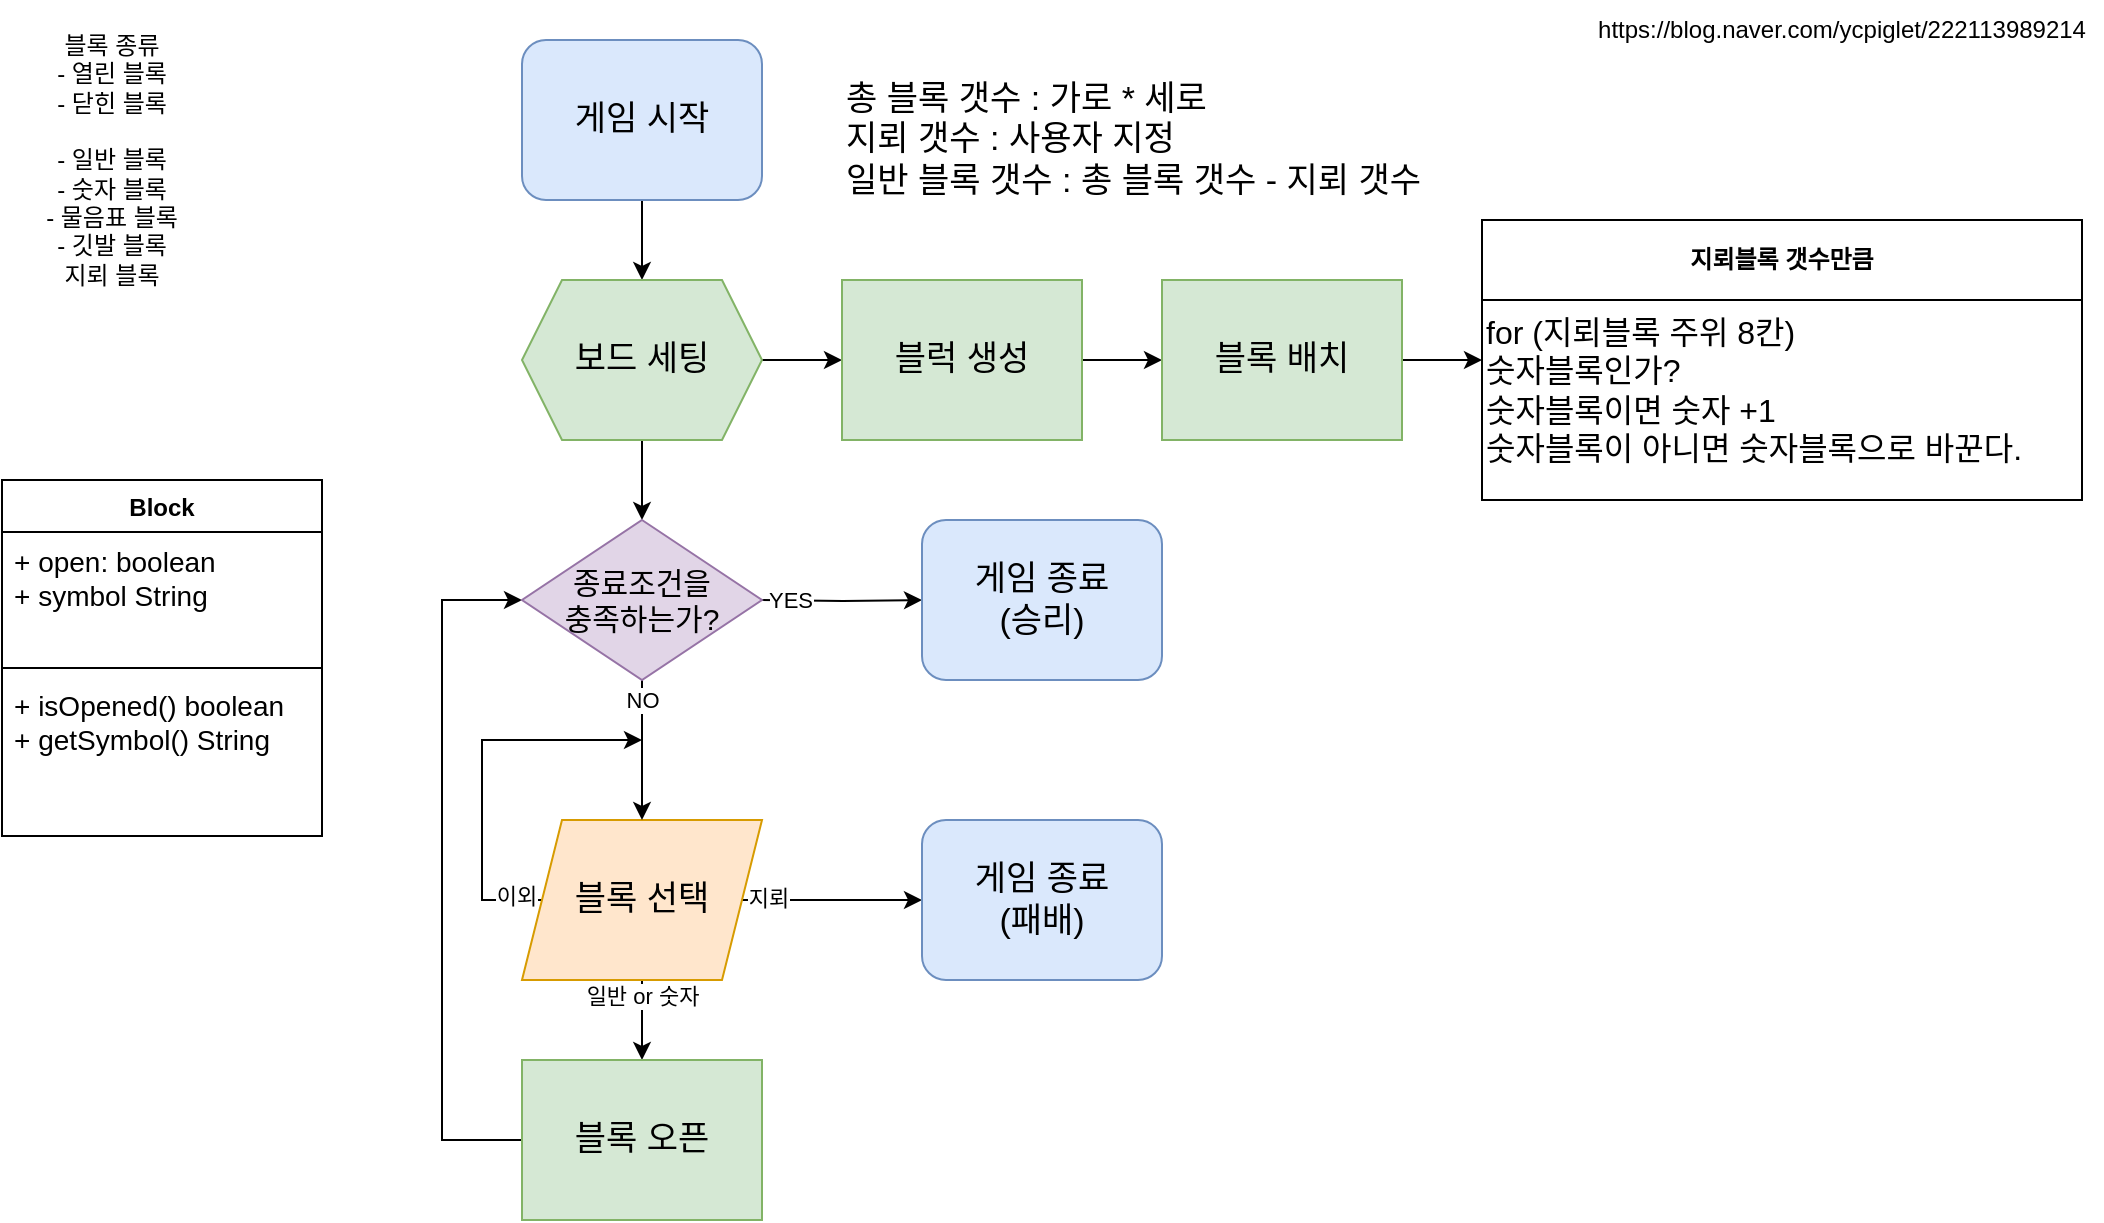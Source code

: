 <mxfile version="24.7.6">
  <diagram id="C5RBs43oDa-KdzZeNtuy" name="Page-1">
    <mxGraphModel dx="695" dy="755" grid="1" gridSize="10" guides="1" tooltips="1" connect="1" arrows="1" fold="1" page="1" pageScale="1" pageWidth="827" pageHeight="1169" math="0" shadow="0">
      <root>
        <mxCell id="WIyWlLk6GJQsqaUBKTNV-0" />
        <mxCell id="WIyWlLk6GJQsqaUBKTNV-1" parent="WIyWlLk6GJQsqaUBKTNV-0" />
        <mxCell id="WfOOoD9RHd-EX-u53SII-0" value="블록 종류&lt;div&gt;- 열린 블록&lt;/div&gt;&lt;div&gt;- 닫힌 블록&lt;/div&gt;&lt;div&gt;&lt;br&gt;&lt;/div&gt;&lt;div&gt;- 일반 블록&lt;/div&gt;&lt;div&gt;- 숫자 블록&lt;/div&gt;&lt;div&gt;- 물음표 블록&lt;/div&gt;&lt;div&gt;- 깃발 블록&lt;/div&gt;&lt;div&gt;지뢰 블록&lt;/div&gt;" style="text;html=1;align=center;verticalAlign=middle;whiteSpace=wrap;rounded=0;" vertex="1" parent="WIyWlLk6GJQsqaUBKTNV-1">
          <mxGeometry x="20" y="30" width="110" height="140" as="geometry" />
        </mxCell>
        <mxCell id="WfOOoD9RHd-EX-u53SII-37" style="edgeStyle=orthogonalEdgeStyle;rounded=0;orthogonalLoop=1;jettySize=auto;html=1;exitX=0.5;exitY=1;exitDx=0;exitDy=0;entryX=0.5;entryY=0;entryDx=0;entryDy=0;" edge="1" parent="WIyWlLk6GJQsqaUBKTNV-1" source="WfOOoD9RHd-EX-u53SII-16" target="WfOOoD9RHd-EX-u53SII-17">
          <mxGeometry relative="1" as="geometry" />
        </mxCell>
        <mxCell id="WfOOoD9RHd-EX-u53SII-16" value="게임 시작" style="rounded=1;whiteSpace=wrap;html=1;fillColor=#dae8fc;strokeColor=#6c8ebf;fontSize=17;" vertex="1" parent="WIyWlLk6GJQsqaUBKTNV-1">
          <mxGeometry x="280" y="40" width="120" height="80" as="geometry" />
        </mxCell>
        <mxCell id="WfOOoD9RHd-EX-u53SII-60" style="edgeStyle=orthogonalEdgeStyle;rounded=0;orthogonalLoop=1;jettySize=auto;html=1;exitX=1;exitY=0.5;exitDx=0;exitDy=0;" edge="1" parent="WIyWlLk6GJQsqaUBKTNV-1" source="WfOOoD9RHd-EX-u53SII-17" target="WfOOoD9RHd-EX-u53SII-18">
          <mxGeometry relative="1" as="geometry" />
        </mxCell>
        <mxCell id="WfOOoD9RHd-EX-u53SII-71" style="edgeStyle=orthogonalEdgeStyle;rounded=0;orthogonalLoop=1;jettySize=auto;html=1;exitX=0.5;exitY=1;exitDx=0;exitDy=0;entryX=0.5;entryY=0;entryDx=0;entryDy=0;" edge="1" parent="WIyWlLk6GJQsqaUBKTNV-1" source="WfOOoD9RHd-EX-u53SII-17" target="WfOOoD9RHd-EX-u53SII-70">
          <mxGeometry relative="1" as="geometry" />
        </mxCell>
        <mxCell id="WfOOoD9RHd-EX-u53SII-17" value="보드 세팅" style="shape=hexagon;perimeter=hexagonPerimeter2;whiteSpace=wrap;html=1;fixedSize=1;fontSize=17;fillColor=#d5e8d4;strokeColor=#82b366;" vertex="1" parent="WIyWlLk6GJQsqaUBKTNV-1">
          <mxGeometry x="280" y="160" width="120" height="80" as="geometry" />
        </mxCell>
        <mxCell id="WfOOoD9RHd-EX-u53SII-67" style="edgeStyle=orthogonalEdgeStyle;rounded=0;orthogonalLoop=1;jettySize=auto;html=1;exitX=1;exitY=0.5;exitDx=0;exitDy=0;entryX=0;entryY=0.5;entryDx=0;entryDy=0;" edge="1" parent="WIyWlLk6GJQsqaUBKTNV-1" source="WfOOoD9RHd-EX-u53SII-18" target="WfOOoD9RHd-EX-u53SII-19">
          <mxGeometry relative="1" as="geometry" />
        </mxCell>
        <mxCell id="WfOOoD9RHd-EX-u53SII-18" value="블럭 생성" style="rounded=0;whiteSpace=wrap;html=1;fillColor=#d5e8d4;strokeColor=#82b366;fontSize=17;align=center;" vertex="1" parent="WIyWlLk6GJQsqaUBKTNV-1">
          <mxGeometry x="440" y="160" width="120" height="80" as="geometry" />
        </mxCell>
        <mxCell id="WfOOoD9RHd-EX-u53SII-69" style="edgeStyle=orthogonalEdgeStyle;rounded=0;orthogonalLoop=1;jettySize=auto;html=1;exitX=1;exitY=0.5;exitDx=0;exitDy=0;entryX=0;entryY=0.5;entryDx=0;entryDy=0;" edge="1" parent="WIyWlLk6GJQsqaUBKTNV-1" source="WfOOoD9RHd-EX-u53SII-19" target="WfOOoD9RHd-EX-u53SII-63">
          <mxGeometry relative="1" as="geometry" />
        </mxCell>
        <mxCell id="WfOOoD9RHd-EX-u53SII-19" value="블록 배치" style="rounded=0;whiteSpace=wrap;html=1;fillColor=#d5e8d4;strokeColor=#82b366;fontSize=17;" vertex="1" parent="WIyWlLk6GJQsqaUBKTNV-1">
          <mxGeometry x="600" y="160" width="120" height="80" as="geometry" />
        </mxCell>
        <mxCell id="WfOOoD9RHd-EX-u53SII-36" style="edgeStyle=orthogonalEdgeStyle;rounded=0;orthogonalLoop=1;jettySize=auto;html=1;exitX=0.5;exitY=1;exitDx=0;exitDy=0;entryX=0.5;entryY=0;entryDx=0;entryDy=0;" edge="1" parent="WIyWlLk6GJQsqaUBKTNV-1" source="WfOOoD9RHd-EX-u53SII-21">
          <mxGeometry relative="1" as="geometry">
            <mxPoint x="340" y="550" as="targetPoint" />
          </mxGeometry>
        </mxCell>
        <mxCell id="WfOOoD9RHd-EX-u53SII-79" value="일반 or 숫자" style="edgeLabel;html=1;align=center;verticalAlign=middle;resizable=0;points=[];" vertex="1" connectable="0" parent="WfOOoD9RHd-EX-u53SII-36">
          <mxGeometry x="-0.605" relative="1" as="geometry">
            <mxPoint as="offset" />
          </mxGeometry>
        </mxCell>
        <mxCell id="WfOOoD9RHd-EX-u53SII-46" style="edgeStyle=orthogonalEdgeStyle;rounded=0;orthogonalLoop=1;jettySize=auto;html=1;exitX=0;exitY=0.5;exitDx=0;exitDy=0;" edge="1" parent="WIyWlLk6GJQsqaUBKTNV-1" source="WfOOoD9RHd-EX-u53SII-21">
          <mxGeometry relative="1" as="geometry">
            <mxPoint x="340" y="390" as="targetPoint" />
            <Array as="points">
              <mxPoint x="260" y="470" />
              <mxPoint x="260" y="390" />
            </Array>
          </mxGeometry>
        </mxCell>
        <mxCell id="WfOOoD9RHd-EX-u53SII-78" value="이외" style="edgeLabel;html=1;align=center;verticalAlign=middle;resizable=0;points=[];" vertex="1" connectable="0" parent="WfOOoD9RHd-EX-u53SII-46">
          <mxGeometry x="-0.863" y="-2" relative="1" as="geometry">
            <mxPoint as="offset" />
          </mxGeometry>
        </mxCell>
        <mxCell id="WfOOoD9RHd-EX-u53SII-56" style="edgeStyle=orthogonalEdgeStyle;rounded=0;orthogonalLoop=1;jettySize=auto;html=1;exitX=1;exitY=0.5;exitDx=0;exitDy=0;entryX=0;entryY=0.5;entryDx=0;entryDy=0;" edge="1" parent="WIyWlLk6GJQsqaUBKTNV-1" source="WfOOoD9RHd-EX-u53SII-21" target="WfOOoD9RHd-EX-u53SII-55">
          <mxGeometry relative="1" as="geometry">
            <mxPoint x="420" y="470" as="targetPoint" />
          </mxGeometry>
        </mxCell>
        <mxCell id="WfOOoD9RHd-EX-u53SII-77" value="지뢰" style="edgeLabel;html=1;align=center;verticalAlign=middle;resizable=0;points=[];" vertex="1" connectable="0" parent="WfOOoD9RHd-EX-u53SII-56">
          <mxGeometry x="-0.711" y="1" relative="1" as="geometry">
            <mxPoint as="offset" />
          </mxGeometry>
        </mxCell>
        <mxCell id="WfOOoD9RHd-EX-u53SII-21" value="블록 선택" style="shape=parallelogram;perimeter=parallelogramPerimeter;whiteSpace=wrap;html=1;fixedSize=1;fillColor=#ffe6cc;strokeColor=#d79b00;fontSize=17;" vertex="1" parent="WIyWlLk6GJQsqaUBKTNV-1">
          <mxGeometry x="280" y="430" width="120" height="80" as="geometry" />
        </mxCell>
        <mxCell id="WfOOoD9RHd-EX-u53SII-47" value="Block" style="swimlane;fontStyle=1;align=center;verticalAlign=top;childLayout=stackLayout;horizontal=1;startSize=26;horizontalStack=0;resizeParent=1;resizeParentMax=0;resizeLast=0;collapsible=1;marginBottom=0;whiteSpace=wrap;html=1;" vertex="1" parent="WIyWlLk6GJQsqaUBKTNV-1">
          <mxGeometry x="20" y="260" width="160" height="178" as="geometry" />
        </mxCell>
        <mxCell id="WfOOoD9RHd-EX-u53SII-48" value="+ open: boolean&lt;div style=&quot;font-size: 14px;&quot;&gt;+ symbol String&lt;/div&gt;" style="text;strokeColor=none;fillColor=none;align=left;verticalAlign=top;spacingLeft=4;spacingRight=4;overflow=hidden;rotatable=0;points=[[0,0.5],[1,0.5]];portConstraint=eastwest;whiteSpace=wrap;html=1;fontSize=14;" vertex="1" parent="WfOOoD9RHd-EX-u53SII-47">
          <mxGeometry y="26" width="160" height="64" as="geometry" />
        </mxCell>
        <mxCell id="WfOOoD9RHd-EX-u53SII-49" value="" style="line;strokeWidth=1;fillColor=none;align=left;verticalAlign=middle;spacingTop=-1;spacingLeft=3;spacingRight=3;rotatable=0;labelPosition=right;points=[];portConstraint=eastwest;strokeColor=inherit;" vertex="1" parent="WfOOoD9RHd-EX-u53SII-47">
          <mxGeometry y="90" width="160" height="8" as="geometry" />
        </mxCell>
        <mxCell id="WfOOoD9RHd-EX-u53SII-50" value="+ isOpened() boolean&lt;div style=&quot;font-size: 14px;&quot;&gt;+ getSymbol() String&lt;/div&gt;" style="text;strokeColor=none;fillColor=none;align=left;verticalAlign=top;spacingLeft=4;spacingRight=4;overflow=hidden;rotatable=0;points=[[0,0.5],[1,0.5]];portConstraint=eastwest;whiteSpace=wrap;html=1;fontSize=14;" vertex="1" parent="WfOOoD9RHd-EX-u53SII-47">
          <mxGeometry y="98" width="160" height="80" as="geometry" />
        </mxCell>
        <mxCell id="WfOOoD9RHd-EX-u53SII-55" value="게임 종료&lt;div&gt;(패배)&lt;/div&gt;" style="rounded=1;whiteSpace=wrap;html=1;fillColor=#dae8fc;strokeColor=#6c8ebf;fontSize=17;" vertex="1" parent="WIyWlLk6GJQsqaUBKTNV-1">
          <mxGeometry x="480" y="430" width="120" height="80" as="geometry" />
        </mxCell>
        <mxCell id="WfOOoD9RHd-EX-u53SII-59" style="edgeStyle=orthogonalEdgeStyle;rounded=0;orthogonalLoop=1;jettySize=auto;html=1;exitX=0;exitY=0.5;exitDx=0;exitDy=0;" edge="1" parent="WIyWlLk6GJQsqaUBKTNV-1" source="WfOOoD9RHd-EX-u53SII-58">
          <mxGeometry relative="1" as="geometry">
            <mxPoint x="280" y="320" as="targetPoint" />
            <mxPoint x="220" y="520" as="sourcePoint" />
            <Array as="points">
              <mxPoint x="240" y="590" />
              <mxPoint x="240" y="320" />
            </Array>
          </mxGeometry>
        </mxCell>
        <mxCell id="WfOOoD9RHd-EX-u53SII-58" value="블록 오픈" style="rounded=0;whiteSpace=wrap;html=1;fillColor=#d5e8d4;strokeColor=#82b366;fontSize=17;" vertex="1" parent="WIyWlLk6GJQsqaUBKTNV-1">
          <mxGeometry x="280" y="550" width="120" height="80" as="geometry" />
        </mxCell>
        <mxCell id="WfOOoD9RHd-EX-u53SII-61" value="&lt;span style=&quot;font-size: 17px;&quot;&gt;총 블록 갯수 : 가로 * 세로&lt;/span&gt;&lt;div style=&quot;font-size: 17px;&quot;&gt;지뢰 갯수 : 사용자 지정&lt;/div&gt;&lt;div style=&quot;font-size: 17px;&quot;&gt;일반 블록 갯수 : 총 블록 갯수 - 지뢰 갯수&lt;/div&gt;" style="text;html=1;align=left;verticalAlign=middle;whiteSpace=wrap;rounded=0;" vertex="1" parent="WIyWlLk6GJQsqaUBKTNV-1">
          <mxGeometry x="440" y="60" width="370" height="60" as="geometry" />
        </mxCell>
        <mxCell id="WfOOoD9RHd-EX-u53SII-63" value="지뢰블록 갯수만큼" style="swimlane;whiteSpace=wrap;html=1;startSize=40;" vertex="1" parent="WIyWlLk6GJQsqaUBKTNV-1">
          <mxGeometry x="760" y="130" width="300" height="140" as="geometry">
            <mxRectangle x="760" y="185" width="140" height="30" as="alternateBounds" />
          </mxGeometry>
        </mxCell>
        <mxCell id="WfOOoD9RHd-EX-u53SII-65" value="for (지뢰블록 주위 8칸)&lt;div style=&quot;font-size: 16px;&quot;&gt;숫자블록인가?&lt;/div&gt;&lt;div style=&quot;font-size: 16px;&quot;&gt;숫자블록이면 숫자 +1&lt;/div&gt;&lt;div style=&quot;font-size: 16px;&quot;&gt;숫자블록이 아니면 숫자블록으로 바꾼다.&lt;/div&gt;" style="text;html=1;align=left;verticalAlign=middle;resizable=0;points=[];autosize=1;strokeColor=none;fillColor=none;fontSize=16;" vertex="1" parent="WfOOoD9RHd-EX-u53SII-63">
          <mxGeometry y="40" width="310" height="90" as="geometry" />
        </mxCell>
        <mxCell id="WfOOoD9RHd-EX-u53SII-68" value="https://blog.naver.com/ycpiglet/222113989214" style="text;html=1;align=center;verticalAlign=middle;whiteSpace=wrap;rounded=0;" vertex="1" parent="WIyWlLk6GJQsqaUBKTNV-1">
          <mxGeometry x="910" y="20" width="60" height="30" as="geometry" />
        </mxCell>
        <mxCell id="WfOOoD9RHd-EX-u53SII-73" style="edgeStyle=orthogonalEdgeStyle;rounded=0;orthogonalLoop=1;jettySize=auto;html=1;entryX=0;entryY=0.5;entryDx=0;entryDy=0;" edge="1" parent="WIyWlLk6GJQsqaUBKTNV-1" target="WfOOoD9RHd-EX-u53SII-72">
          <mxGeometry relative="1" as="geometry">
            <mxPoint x="400" y="320" as="sourcePoint" />
          </mxGeometry>
        </mxCell>
        <mxCell id="WfOOoD9RHd-EX-u53SII-75" value="YES" style="edgeLabel;html=1;align=center;verticalAlign=middle;resizable=0;points=[];" vertex="1" connectable="0" parent="WfOOoD9RHd-EX-u53SII-73">
          <mxGeometry x="-0.902" y="3" relative="1" as="geometry">
            <mxPoint x="10" y="3" as="offset" />
          </mxGeometry>
        </mxCell>
        <mxCell id="WfOOoD9RHd-EX-u53SII-74" style="edgeStyle=orthogonalEdgeStyle;rounded=0;orthogonalLoop=1;jettySize=auto;html=1;exitX=0.5;exitY=1;exitDx=0;exitDy=0;entryX=0.5;entryY=0;entryDx=0;entryDy=0;" edge="1" parent="WIyWlLk6GJQsqaUBKTNV-1" source="WfOOoD9RHd-EX-u53SII-70" target="WfOOoD9RHd-EX-u53SII-21">
          <mxGeometry relative="1" as="geometry" />
        </mxCell>
        <mxCell id="WfOOoD9RHd-EX-u53SII-76" value="NO" style="edgeLabel;html=1;align=center;verticalAlign=middle;resizable=0;points=[];" vertex="1" connectable="0" parent="WfOOoD9RHd-EX-u53SII-74">
          <mxGeometry x="-0.457" relative="1" as="geometry">
            <mxPoint y="-9" as="offset" />
          </mxGeometry>
        </mxCell>
        <mxCell id="WfOOoD9RHd-EX-u53SII-70" value="종료조건을&lt;div style=&quot;font-size: 15px;&quot;&gt;충족하는가?&lt;/div&gt;" style="rhombus;whiteSpace=wrap;html=1;fillColor=#e1d5e7;strokeColor=#9673a6;fontSize=15;" vertex="1" parent="WIyWlLk6GJQsqaUBKTNV-1">
          <mxGeometry x="280" y="280" width="120" height="80" as="geometry" />
        </mxCell>
        <mxCell id="WfOOoD9RHd-EX-u53SII-72" value="게임 종료&lt;div&gt;(승리)&lt;/div&gt;" style="rounded=1;whiteSpace=wrap;html=1;fillColor=#dae8fc;strokeColor=#6c8ebf;fontSize=17;" vertex="1" parent="WIyWlLk6GJQsqaUBKTNV-1">
          <mxGeometry x="480" y="280" width="120" height="80" as="geometry" />
        </mxCell>
      </root>
    </mxGraphModel>
  </diagram>
</mxfile>

